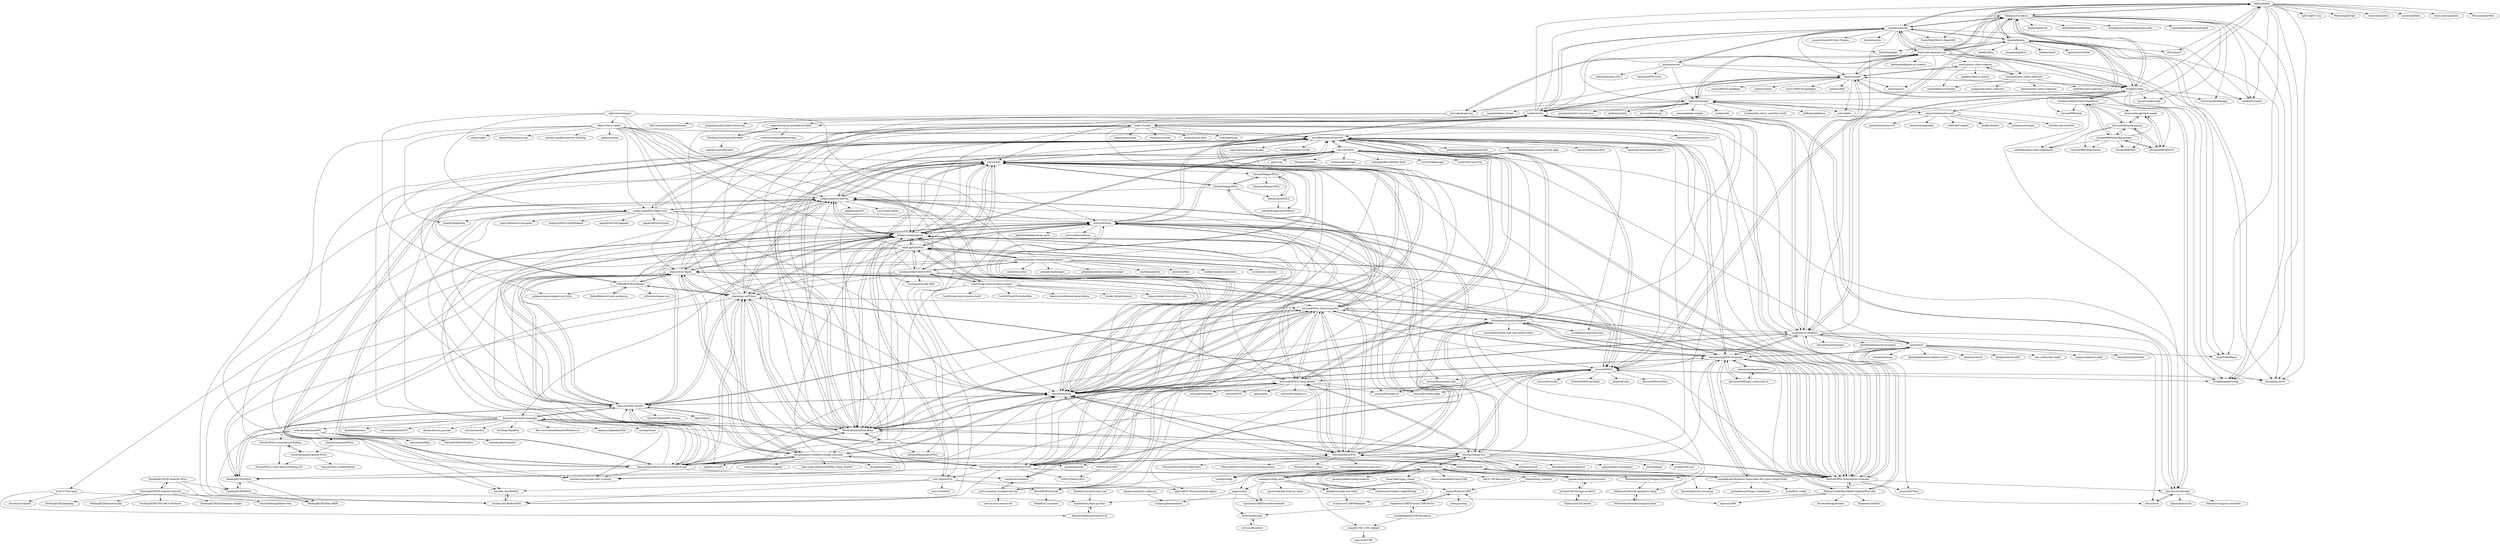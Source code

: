 digraph G {
"babun/babun" -> "cmderdev/cmder" ["e"=1]
"babun/babun" -> "Maximus5/ConEmu"
"babun/babun" -> "bmatzelle/gow"
"babun/babun" -> "spf13/spf13-vim" ["e"=1]
"babun/babun" -> "transcode-open/apt-cyg"
"babun/babun" -> "PeterDing/iScript" ["e"=1]
"babun/babun" -> "dthree/cash" ["e"=1]
"babun/babun" -> "railsware/upterm" ["e"=1]
"babun/babun" -> "powerline/fonts" ["e"=1]
"babun/babun" -> "cbucher/console"
"babun/babun" -> "sorin-ionescu/prezto" ["e"=1]
"babun/babun" -> "wishstudio/flinux" ["e"=1]
"babun/babun" -> "ScoopInstaller/Scoop" ["e"=1]
"babun/babun" -> "chocolatey/choco" ["e"=1]
"babun/babun" -> "Wox-launcher/Wox" ["e"=1]
"transcode-open/apt-cyg" -> "kou1okada/apt-cyg"
"transcode-open/apt-cyg" -> "babun/babun"
"transcode-open/apt-cyg" -> "mintty/mintty"
"transcode-open/apt-cyg" -> "rprichard/winpty"
"transcode-open/apt-cyg" -> "Maximus5/ConEmu"
"transcode-open/apt-cyg" -> "mavnn/mintty-colors-solarized"
"transcode-open/apt-cyg" -> "bmatzelle/gow"
"transcode-open/apt-cyg" -> "mintty/wsltty"
"transcode-open/apt-cyg" -> "haithembelhaj/oh-my-cygwin"
"transcode-open/apt-cyg" -> "cbucher/console"
"transcode-open/apt-cyg" -> "mridgers/clink"
"transcode-open/apt-cyg" -> "wishstudio/flinux" ["e"=1]
"transcode-open/apt-cyg" -> "msys2/msys2" ["e"=1]
"transcode-open/apt-cyg" -> "chocolatey/choco" ["e"=1]
"transcode-open/apt-cyg" -> "oumu/mintty-color-schemes"
"yuk7/ArchWSL" -> "Jguer/yay" ["e"=1]
"yuk7/ArchWSL" -> "yuk7/wsldl"
"yuk7/ArchWSL" -> "Morganamilo/paru" ["e"=1]
"yuk7/ArchWSL" -> "sirredbeard/awesome-wsl"
"yuk7/ArchWSL" -> "microsoft/wslg"
"yuk7/ArchWSL" -> "arkane-systems/genie"
"yuk7/ArchWSL" -> "archlinux/archinstall" ["e"=1]
"yuk7/ArchWSL" -> "nullpo-head/wsl-distrod"
"yuk7/ArchWSL" -> "LeDragoX/Win-Debloat-Tools" ["e"=1]
"yuk7/ArchWSL" -> "LGUG2Z/komorebi" ["e"=1]
"yuk7/ArchWSL" -> "DDoSolitary/LxRunOffline"
"yuk7/ArchWSL" -> "microsoft/WSL"
"yuk7/ArchWSL" -> "microsoft/WSL2-Linux-Kernel"
"yuk7/ArchWSL" -> "ScoopInstaller/Scoop" ["e"=1]
"yuk7/ArchWSL" -> "LunarVim/LunarVim" ["e"=1]
"shayne/wsl2-hacks" -> "shayne/go-wsl2-host"
"shayne/wsl2-hacks" -> "arkane-systems/genie"
"shayne/wsl2-hacks" -> "DamionGans/ubuntu-wsl2-systemd-script"
"shayne/wsl2-hacks" -> "cascadium/wsl-windows-toolbar-launcher"
"shayne/wsl2-hacks" -> "wslutilities/wslu"
"shayne/wsl2-hacks" -> "sirredbeard/awesome-wsl"
"shayne/wsl2-hacks" -> "lucyllewy/one-script-wsl2-systemd"
"shayne/wsl2-hacks" -> "MicrosoftDocs/WSL"
"shayne/wsl2-hacks" -> "Opticos/GWSL-Source"
"shayne/wsl2-hacks" -> "emmatyping/WSL-Programs"
"shayne/wsl2-hacks" -> "nullpo-head/wsl-distrod"
"shayne/wsl2-hacks" -> "yuk7/wsldl"
"shayne/wsl2-hacks" -> "DesktopECHO/xWSL"
"shayne/wsl2-hacks" -> "CzBiX/WSLHostPatcher"
"shayne/wsl2-hacks" -> "microsoft/WSL2-Linux-Kernel"
"microsoft/WSL2-Linux-Kernel" -> "microsoft/WSL"
"microsoft/WSL2-Linux-Kernel" -> "microsoft/wslg"
"microsoft/WSL2-Linux-Kernel" -> "MicrosoftDocs/WSL"
"microsoft/WSL2-Linux-Kernel" -> "dorssel/usbipd-win"
"microsoft/WSL2-Linux-Kernel" -> "microsoft/winget-cli" ["e"=1]
"microsoft/WSL2-Linux-Kernel" -> "wslutilities/wslu"
"microsoft/WSL2-Linux-Kernel" -> "sirredbeard/awesome-wsl"
"microsoft/WSL2-Linux-Kernel" -> "microsoft/STL" ["e"=1]
"microsoft/WSL2-Linux-Kernel" -> "microsoft/winget-pkgs" ["e"=1]
"microsoft/WSL2-Linux-Kernel" -> "yuk7/ArchWSL"
"microsoft/WSL2-Linux-Kernel" -> "qemu/qemu" ["e"=1]
"microsoft/WSL2-Linux-Kernel" -> "microsoft/windows-rs" ["e"=1]
"microsoft/WSL2-Linux-Kernel" -> "microsoft/mimalloc" ["e"=1]
"microsoft/WSL2-Linux-Kernel" -> "arkane-systems/genie"
"microsoft/WSL2-Linux-Kernel" -> "microsoft/WSL-DistroLauncher"
"cezanne/usbip-win" -> "vadimgrn/usbip-win2"
"cezanne/usbip-win" -> "dorssel/usbipd-win"
"cezanne/usbip-win" -> "barbalion/usbip-win-client"
"cezanne/usbip-win" -> "windowsair/wireless-esp8266-dap" ["e"=1]
"cezanne/usbip-win" -> "rpasek/usbip-wsl2-instructions"
"cezanne/usbip-win" -> "Oxalin/usbip_windows"
"cezanne/usbip-win" -> "george-hopkins/usbip-windows"
"cezanne/usbip-win" -> "jiegec/usbip"
"cezanne/usbip-win" -> "lcgamboa/USBIP-Virtual-USB-Device"
"cezanne/usbip-win" -> "m-antonov/USBIPManager"
"cezanne/usbip-win" -> "DualCoder/vgpu_unlock" ["e"=1]
"cezanne/usbip-win" -> "cherry-embedded/CherryUSB" ["e"=1]
"cezanne/usbip-win" -> "winfsp/winfsp" ["e"=1]
"cezanne/usbip-win" -> "frazew/PythonUSBIP"
"cezanne/usbip-win" -> "loki-47-6F-64/sunshine" ["e"=1]
"mridgers/clink" -> "chrisant996/clink" ["e"=1]
"mridgers/clink" -> "Maximus5/ConEmu"
"mridgers/clink" -> "vladimir-kotikov/clink-completions"
"mridgers/clink" -> "cbucher/console"
"mridgers/clink" -> "mintty/mintty"
"mridgers/clink" -> "bmatzelle/gow"
"mridgers/clink" -> "cmderdev/cmder" ["e"=1]
"mridgers/clink" -> "babun/babun"
"mridgers/clink" -> "mintty/wsltty"
"mridgers/clink" -> "chocolatey/choco" ["e"=1]
"mridgers/clink" -> "git-for-windows/git" ["e"=1]
"mridgers/clink" -> "ScoopInstaller/Scoop" ["e"=1]
"mridgers/clink" -> "FarGroup/FarManager" ["e"=1]
"mridgers/clink" -> "rmyorston/busybox-w32"
"mridgers/clink" -> "rprichard/winpty"
"adoxa/ansicon" -> "cbucher/console"
"adoxa/ansicon" -> "mattn/ansicolor-w32.c"
"adoxa/ansicon" -> "rprichard/winpty"
"adoxa/ansicon" -> "mridgers/clink"
"adoxa/ansicon" -> "wmcbrine/PDCurses" ["e"=1]
"adoxa/ansicon" -> "mintty/mintty"
"shayne/go-wsl2-host" -> "shayne/wsl2-hacks"
"shayne/go-wsl2-host" -> "arkane-systems/genie"
"shayne/go-wsl2-host" -> "CzBiX/WSLHostPatcher"
"shayne/go-wsl2-host" -> "DamionGans/ubuntu-wsl2-systemd-script"
"shayne/go-wsl2-host" -> "DDoSolitary/LxRunOffline"
"shayne/go-wsl2-host" -> "cascadium/wsl-windows-toolbar-launcher"
"shayne/go-wsl2-host" -> "nullpo-head/wsl-distrod"
"shayne/go-wsl2-host" -> "wslutilities/wslu"
"shayne/go-wsl2-host" -> "Opticos/GWSL-Source"
"shayne/go-wsl2-host" -> "MicrosoftDocs/WSL"
"shayne/go-wsl2-host" -> "microsoft/WSL-DistroLauncher"
"shayne/go-wsl2-host" -> "DesktopECHO/xWSL"
"shayne/go-wsl2-host" -> "yuk7/wsldl"
"shayne/go-wsl2-host" -> "mintty/wsltty"
"shayne/go-wsl2-host" -> "sirredbeard/awesome-wsl"
"yuk7/wsldl" -> "wsldl-pg/CentWSL"
"yuk7/wsldl" -> "yuk7/ArchWSL"
"yuk7/wsldl" -> "yuk7/AlpineWSL"
"yuk7/wsldl" -> "microsoft/WSL-DistroLauncher"
"yuk7/wsldl" -> "sileshn/ManjaroWSL"
"yuk7/wsldl" -> "DDoSolitary/LxRunOffline"
"yuk7/wsldl" -> "wslutilities/wslu"
"yuk7/wsldl" -> "arkane-systems/genie"
"yuk7/wsldl" -> "nullpo-head/wsl-distrod"
"yuk7/wsldl" -> "RoliSoft/WSL-Distribution-Switcher"
"yuk7/wsldl" -> "mishamosher/CentOS-WSL"
"yuk7/wsldl" -> "sirredbeard/awesome-wsl"
"yuk7/wsldl" -> "Biswa96/WSLInstall"
"yuk7/wsldl" -> "yosukes-dev/FedoraWSL"
"yuk7/wsldl" -> "sileshn/ManjaroWSL2"
"wsldl-pg/CentWSL" -> "mishamosher/CentOS-WSL"
"wsldl-pg/CentWSL" -> "yuk7/wsldl"
"wsldl-pg/CentWSL" -> "CentOS/sig-cloud-instance-images"
"wsldl-pg/CentWSL" -> "arkane-systems/genie"
"wsldl-pg/CentWSL" -> "RoliSoft/WSL-Distribution-Switcher"
"wsldl-pg/CentWSL" -> "WhitewaterFoundry/Fedora-Remix-for-WSL"
"wsldl-pg/CentWSL" -> "DDoSolitary/LxRunOffline"
"wsldl-pg/CentWSL" -> "yosukes-dev/FedoraWSL"
"wsldl-pg/CentWSL" -> "gdraheim/docker-systemctl-replacement"
"wsldl-pg/CentWSL" -> "yuk7/AlpineWSL"
"wsldl-pg/CentWSL" -> "yosukes-dev/RHWSL"
"wsldl-pg/CentWSL" -> "nullpo-head/wsl-distrod"
"wsldl-pg/CentWSL" -> "DamionGans/ubuntu-wsl2-systemd-script"
"wsldl-pg/CentWSL" -> "mishamosher/RL-WSL"
"wsldl-pg/CentWSL" -> "shayne/go-wsl2-host"
"arkane-systems/genie" -> "DamionGans/ubuntu-wsl2-systemd-script"
"arkane-systems/genie" -> "nullpo-head/wsl-distrod"
"arkane-systems/genie" -> "shayne/wsl2-hacks"
"arkane-systems/genie" -> "sorah/subsystemctl"
"arkane-systems/genie" -> "yuk7/wsldl"
"arkane-systems/genie" -> "wslutilities/wslu"
"arkane-systems/genie" -> "yuk7/ArchWSL"
"arkane-systems/genie" -> "shayne/go-wsl2-host"
"arkane-systems/genie" -> "cascadium/wsl-windows-toolbar-launcher"
"arkane-systems/genie" -> "DDoSolitary/LxRunOffline"
"arkane-systems/genie" -> "sirredbeard/awesome-wsl"
"arkane-systems/genie" -> "microsoft/wslg"
"arkane-systems/genie" -> "Opticos/GWSL-Source"
"arkane-systems/genie" -> "wsldl-pg/CentWSL"
"arkane-systems/genie" -> "lucyllewy/one-script-wsl2-systemd"
"yuk7/AlpineWSL" -> "yuk7/wsldl"
"yuk7/AlpineWSL" -> "agowa/WSL-DistroLauncher-Alpine"
"yuk7/AlpineWSL" -> "Biswa96/WSLInstall"
"yuk7/AlpineWSL" -> "am11/VoidWSL"
"yuk7/AlpineWSL" -> "yosukes-dev/FedoraWSL"
"yuk7/AlpineWSL" -> "yosukes-dev/RHWSL"
"kou1okada/apt-cyg" -> "transcode-open/apt-cyg"
"kou1okada/apt-cyg" -> "vegardit/cygwin-portable-installer"
"kou1okada/apt-cyg" -> "devil-tamachan/binaryeditorbz"
"mavnn/mintty-colors-solarized" -> "oumu/mintty-color-schemes"
"mavnn/mintty-colors-solarized" -> "karlin/mintty-colors-solarized"
"mavnn/mintty-colors-solarized" -> "iamthad/base16-mintty"
"mavnn/mintty-colors-solarized" -> "seebi/dircolors-solarized" ["e"=1]
"mavnn/mintty-colors-solarized" -> "neilpa/cmd-colors-solarized" ["e"=1]
"michaeltreat/Windows-Subsystem-For-Linux-Setup-Guide" -> "michaeltreat/Mongo_CheatSheet"
"michaeltreat/Windows-Subsystem-For-Linux-Setup-Guide" -> "emmatyping/WSL-Programs"
"michaeltreat/Windows-Subsystem-For-Linux-Setup-Guide" -> "sirredbeard/awesome-wsl"
"michaeltreat/Windows-Subsystem-For-Linux-Setup-Guide" -> "QMonkey/wsl-tutorial"
"michaeltreat/Windows-Subsystem-For-Linux-Setup-Guide" -> "lloydstubber/my-wsl-setup"
"michaeltreat/Windows-Subsystem-For-Linux-Setup-Guide" -> "wslutilities/wslu"
"michaeltreat/Windows-Subsystem-For-Linux-Setup-Guide" -> "hsab/WSL-config"
"Biswa96/WSLInstall" -> "0xbadfca11/miniwsl"
"sirredbeard/awesome-wsl" -> "wslutilities/wslu"
"sirredbeard/awesome-wsl" -> "janikvonrotz/awesome-powershell" ["e"=1]
"sirredbeard/awesome-wsl" -> "herrbischoff/awesome-command-line-apps" ["e"=1]
"sirredbeard/awesome-wsl" -> "inputsh/awesome-linux" ["e"=1]
"sirredbeard/awesome-wsl" -> "WhitewaterFoundry/Pengwin"
"sirredbeard/awesome-wsl" -> "emmatyping/WSL-Programs"
"sirredbeard/awesome-wsl" -> "microsoft/WSL"
"sirredbeard/awesome-wsl" -> "yuk7/ArchWSL"
"sirredbeard/awesome-wsl" -> "awesome-lists/awesome-bash" ["e"=1]
"sirredbeard/awesome-wsl" -> "microsoft/wslg"
"sirredbeard/awesome-wsl" -> "microsoft/WSL2-Linux-Kernel"
"sirredbeard/awesome-wsl" -> "sirredbeard/awesome-unix" ["e"=1]
"sirredbeard/awesome-wsl" -> "yuk7/wsldl"
"sirredbeard/awesome-wsl" -> "agarrharr/awesome-cli-apps" ["e"=1]
"sirredbeard/awesome-wsl" -> "viatsko/awesome-vscode" ["e"=1]
"WhitewaterFoundry/Pengwin" -> "wslutilities/wslu"
"WhitewaterFoundry/Pengwin" -> "sirredbeard/awesome-wsl"
"WhitewaterFoundry/Pengwin" -> "microsoft/WSL-DistroLauncher"
"WhitewaterFoundry/Pengwin" -> "emmatyping/WSL-Programs"
"WhitewaterFoundry/Pengwin" -> "WhitewaterFoundry/Fedora-Remix-for-WSL"
"WhitewaterFoundry/Pengwin" -> "RoliSoft/WSL-Distribution-Switcher"
"WhitewaterFoundry/Pengwin" -> "WhitewaterFoundry/Pengwin-Enterprise"
"WhitewaterFoundry/Pengwin" -> "arkane-systems/genie"
"WhitewaterFoundry/Pengwin" -> "mintty/wsltty"
"WhitewaterFoundry/Pengwin" -> "WhitewaterFoundry/pengwin-setup"
"WhitewaterFoundry/Pengwin" -> "DDoSolitary/LxRunOffline"
"WhitewaterFoundry/Pengwin" -> "mskyaxl/wsl-terminal"
"WhitewaterFoundry/Pengwin" -> "microsoft/windows-dev-box-setup-scripts" ["e"=1]
"WhitewaterFoundry/Pengwin" -> "yuk7/wsldl"
"WhitewaterFoundry/Pengwin" -> "sirredbeard/awesome-unix" ["e"=1]
"xxandy/USB_UDE_Sample" -> "microsoft/UDE"
"Oxalin/usbip_windows" -> "frazew/PythonUSBIP"
"nullpo-head/WSL-Hello-sudo" -> "nullpo-head/wsl-distrod"
"nullpo-head/WSL-Hello-sudo" -> "rupor-github/wsl-ssh-agent" ["e"=1]
"nullpo-head/WSL-Hello-sudo" -> "arkane-systems/genie"
"nullpo-head/WSL-Hello-sudo" -> "wslutilities/wslu"
"nullpo-head/WSL-Hello-sudo" -> "sirredbeard/awesome-wsl"
"nullpo-head/WSL-Hello-sudo" -> "andy-5/wslgit"
"nullpo-head/WSL-Hello-sudo" -> "buptczq/WinCryptSSHAgent" ["e"=1]
"nullpo-head/WSL-Hello-sudo" -> "benpye/wsl-ssh-pageant" ["e"=1]
"nullpo-head/WSL-Hello-sudo" -> "dorssel/usbipd-win"
"nullpo-head/WSL-Hello-sudo" -> "4U6U57/wsl-open"
"nullpo-head/WSL-Hello-sudo" -> "jstarks/npiperelay" ["e"=1]
"nullpo-head/WSL-Hello-sudo" -> "Opticos/GWSL-Source"
"nullpo-head/WSL-Hello-sudo" -> "gerardog/gsudo" ["e"=1]
"nullpo-head/WSL-Hello-sudo" -> "microsoft/wslg"
"nullpo-head/WSL-Hello-sudo" -> "equalsraf/win32yank"
"oumu/mintty-color-schemes" -> "mavnn/mintty-colors-solarized"
"oumu/mintty-color-schemes" -> "iamthad/base16-mintty"
"oumu/mintty-color-schemes" -> "geekjuice/flat-ui-mintty"
"oumu/mintty-color-schemes" -> "mintty/mintty"
"WhitewaterFoundry/Fedora-Remix-for-WSL" -> "WhitewaterFoundry/Pengwin"
"WhitewaterFoundry/Fedora-Remix-for-WSL" -> "WhitewaterFoundry/Pengwin-Enterprise"
"WhitewaterFoundry/Fedora-Remix-for-WSL" -> "wslutilities/wslu"
"WhitewaterFoundry/Fedora-Remix-for-WSL" -> "microsoft/WSL-DistroLauncher"
"WhitewaterFoundry/Fedora-Remix-for-WSL" -> "sirredbeard/awesome-wsl"
"WhitewaterFoundry/Fedora-Remix-for-WSL" -> "yuk7/wsldl"
"WhitewaterFoundry/Fedora-Remix-for-WSL" -> "wsldl-pg/CentWSL"
"WhitewaterFoundry/Fedora-Remix-for-WSL" -> "yosukes-dev/FedoraWSL"
"WhitewaterFoundry/Fedora-Remix-for-WSL" -> "Opticos/GWSL-Source"
"WhitewaterFoundry/Fedora-Remix-for-WSL" -> "arkane-systems/genie"
"WhitewaterFoundry/Fedora-Remix-for-WSL" -> "lucyllewy/one-script-wsl2-systemd"
"WhitewaterFoundry/Fedora-Remix-for-WSL" -> "yuk7/AlpineWSL"
"WhitewaterFoundry/Fedora-Remix-for-WSL" -> "RoliSoft/WSL-Distribution-Switcher"
"WhitewaterFoundry/Fedora-Remix-for-WSL" -> "VSWSL/Fedora-WSL"
"WhitewaterFoundry/Fedora-Remix-for-WSL" -> "MicrosoftDocs/WSL"
"vladimir-kotikov/clink-completions" -> "chrisant996/clink-gizmos"
"vladimir-kotikov/clink-completions" -> "chrisant996/clink-flex-prompt"
"vladimir-kotikov/clink-completions" -> "chrisant996/clink-fzf"
"vladimir-kotikov/clink-completions" -> "sebthom/more-clink-completions"
"vladimir-kotikov/clink-completions" -> "mridgers/clink"
"vladimir-kotikov/clink-completions" -> "shunsambongi/clink-zoxide"
"vladimir-kotikov/clink-completions" -> "chrisant996/clink" ["e"=1]
"WhitewaterFoundry/Pengwin-Enterprise" -> "WhitewaterFoundry/pengwin-setup"
"4U6U57/wsl-open" -> "Konfekt/win-bash-gui-bins"
"4U6U57/wsl-open" -> "laurent22/wslpath"
"4U6U57/wsl-open" -> "HanabishiRecca/WslShortcut"
"barbalion/usbip-win-client" -> "m-antonov/USBIPManager"
"WhitewaterFoundry/pengwin-setup" -> "WhitewaterFoundry/pengwin-base"
"WhitewaterFoundry/pengwin-base" -> "WhitewaterFoundry/pengwin-setup"
"Maximus5/ConEmu" -> "cmderdev/cmder" ["e"=1]
"Maximus5/ConEmu" -> "mridgers/clink"
"Maximus5/ConEmu" -> "babun/babun"
"Maximus5/ConEmu" -> "chocolatey/choco" ["e"=1]
"Maximus5/ConEmu" -> "cbucher/console"
"Maximus5/ConEmu" -> "git-for-windows/git" ["e"=1]
"Maximus5/ConEmu" -> "FarGroup/FarManager" ["e"=1]
"Maximus5/ConEmu" -> "ScoopInstaller/Scoop" ["e"=1]
"Maximus5/ConEmu" -> "microsoft/WSL"
"Maximus5/ConEmu" -> "dahlbyk/posh-git" ["e"=1]
"Maximus5/ConEmu" -> "PowerShell/Win32-OpenSSH" ["e"=1]
"Maximus5/ConEmu" -> "mskyaxl/wsl-terminal"
"Maximus5/ConEmu" -> "AutoHotkey/AutoHotkey" ["e"=1]
"Maximus5/ConEmu" -> "notepad-plus-plus/notepad-plus-plus" ["e"=1]
"Maximus5/ConEmu" -> "sumatrapdfreader/sumatrapdf" ["e"=1]
"mishamosher/CentOS-WSL" -> "wsldl-pg/CentWSL"
"mishamosher/CentOS-WSL" -> "yuk7/wsldl"
"mishamosher/CentOS-WSL" -> "yosukes-dev/FedoraWSL"
"mishamosher/CentOS-WSL" -> "yosukes-dev/RHWSL"
"mishamosher/CentOS-WSL" -> "mishamosher/RL-WSL"
"mishamosher/CentOS-WSL" -> "gdraheim/docker-systemctl-replacement"
"mishamosher/CentOS-WSL" -> "arkane-systems/genie"
"mishamosher/CentOS-WSL" -> "CentOS/sig-cloud-instance-images"
"mishamosher/CentOS-WSL" -> "nullpo-head/wsl-distrod"
"mishamosher/CentOS-WSL" -> "DDoSolitary/LxRunOffline"
"mishamosher/CentOS-WSL" -> "WhitewaterFoundry/Fedora-Remix-for-WSL"
"mishamosher/CentOS-WSL" -> "bostrot/wsl2-distro-manager"
"mishamosher/CentOS-WSL" -> "RoliSoft/WSL-Distribution-Switcher"
"mishamosher/CentOS-WSL" -> "shayne/go-wsl2-host"
"mishamosher/CentOS-WSL" -> "microsoft/WSL-DistroLauncher"
"sakai135/wsl-vpnkit" -> "wslutilities/wslu"
"sakai135/wsl-vpnkit" -> "moby/vpnkit" ["e"=1]
"sakai135/wsl-vpnkit" -> "nullpo-head/wsl-distrod"
"sakai135/wsl-vpnkit" -> "shayne/wsl2-hacks"
"sakai135/wsl-vpnkit" -> "sirredbeard/awesome-wsl"
"sakai135/wsl-vpnkit" -> "AmmarRahman/wsl-vpn"
"sakai135/wsl-vpnkit" -> "arkane-systems/genie"
"sakai135/wsl-vpnkit" -> "microsoft/WSL"
"sakai135/wsl-vpnkit" -> "rancher-sandbox/rancher-desktop" ["e"=1]
"sakai135/wsl-vpnkit" -> "genotrance/px" ["e"=1]
"sakai135/wsl-vpnkit" -> "jstarks/npiperelay" ["e"=1]
"sakai135/wsl-vpnkit" -> "nullpo-head/WSL-Hello-sudo"
"sakai135/wsl-vpnkit" -> "DamionGans/ubuntu-wsl2-systemd-script"
"sakai135/wsl-vpnkit" -> "yuk7/wsldl"
"sakai135/wsl-vpnkit" -> "microsoft/wslg"
"pxlrbt/move-wsl" -> "DDoSolitary/LxRunOffline"
"pxlrbt/move-wsl" -> "bostrot/wsl2-distro-manager"
"pxlrbt/move-wsl" -> "shayne/wsl2-hacks"
"pxlrbt/move-wsl" -> "shayne/go-wsl2-host"
"pxlrbt/move-wsl" -> "nullpo-head/wsl-distrod"
"pxlrbt/move-wsl" -> "wslutilities/wslu"
"pxlrbt/move-wsl" -> "cascadium/wsl-windows-toolbar-launcher"
"pxlrbt/move-wsl" -> "DamionGans/ubuntu-wsl2-systemd-script"
"pxlrbt/move-wsl" -> "microsoft/wslg"
"pxlrbt/move-wsl" -> "DesktopECHO/xWSL"
"pxlrbt/move-wsl" -> "MicrosoftDocs/WSL"
"pxlrbt/move-wsl" -> "yuk7/wsldl"
"pxlrbt/move-wsl" -> "lucyllewy/one-script-wsl2-systemd"
"pxlrbt/move-wsl" -> "dorssel/usbipd-win"
"pxlrbt/move-wsl" -> "sileshn/ElementaryWSL2"
"DesktopECHO/kWSL" -> "DesktopECHO/xWSL"
"DesktopECHO/kWSL" -> "DesktopECHO/Kali-xRDP"
"cascadium/wsl-windows-toolbar-launcher" -> "Opticos/GWSL-Source"
"cascadium/wsl-windows-toolbar-launcher" -> "arkane-systems/genie"
"cascadium/wsl-windows-toolbar-launcher" -> "wslutilities/wslu"
"cascadium/wsl-windows-toolbar-launcher" -> "shayne/wsl2-hacks"
"cascadium/wsl-windows-toolbar-launcher" -> "rocky-linux/rockylinux.org-hugo" ["e"=1]
"cascadium/wsl-windows-toolbar-launcher" -> "nbdd0121/wsld"
"cascadium/wsl-windows-toolbar-launcher" -> "shayne/go-wsl2-host"
"cascadium/wsl-windows-toolbar-launcher" -> "DesktopECHO/xWSL"
"cascadium/wsl-windows-toolbar-launcher" -> "sirredbeard/awesome-wsl"
"cascadium/wsl-windows-toolbar-launcher" -> "Jays-code-collection/HMMs_Stock_Market" ["e"=1]
"cascadium/wsl-windows-toolbar-launcher" -> "QMonkey/wsl-tutorial"
"cascadium/wsl-windows-toolbar-launcher" -> "DamionGans/ubuntu-wsl2-systemd-script"
"cascadium/wsl-windows-toolbar-launcher" -> "fastogt/fastocloud" ["e"=1]
"cascadium/wsl-windows-toolbar-launcher" -> "WhitewaterFoundry/Fedora-Remix-for-WSL"
"cascadium/wsl-windows-toolbar-launcher" -> "microsoft/wslg"
"DamionGans/ubuntu-wsl2-systemd-script" -> "arkane-systems/genie"
"DamionGans/ubuntu-wsl2-systemd-script" -> "shayne/wsl2-hacks"
"DamionGans/ubuntu-wsl2-systemd-script" -> "nullpo-head/wsl-distrod"
"DamionGans/ubuntu-wsl2-systemd-script" -> "shayne/go-wsl2-host"
"DamionGans/ubuntu-wsl2-systemd-script" -> "wslutilities/wslu"
"DamionGans/ubuntu-wsl2-systemd-script" -> "DDoSolitary/LxRunOffline"
"DamionGans/ubuntu-wsl2-systemd-script" -> "lucyllewy/one-script-wsl2-systemd"
"DamionGans/ubuntu-wsl2-systemd-script" -> "cascadium/wsl-windows-toolbar-launcher"
"DamionGans/ubuntu-wsl2-systemd-script" -> "microsoft/wslg"
"DamionGans/ubuntu-wsl2-systemd-script" -> "sorah/subsystemctl"
"DamionGans/ubuntu-wsl2-systemd-script" -> "Opticos/GWSL-Source"
"DamionGans/ubuntu-wsl2-systemd-script" -> "DesktopECHO/xWSL"
"DamionGans/ubuntu-wsl2-systemd-script" -> "microsoft/WSL-DistroLauncher"
"DamionGans/ubuntu-wsl2-systemd-script" -> "sirredbeard/awesome-wsl"
"DamionGans/ubuntu-wsl2-systemd-script" -> "microsoft/WSL2-Linux-Kernel"
"jovton/USB-Storage-on-WSL2" -> "TalAloni/iSCSIConsole"
"jovton/USB-Storage-on-WSL2" -> "rpasek/usbip-wsl2-instructions"
"DesktopECHO/Pi-Hole-for-WSL1" -> "DesktopECHO/kWSL"
"DesktopECHO/Pi-Hole-for-WSL1" -> "DesktopECHO/Pi-hole-for-Android"
"DesktopECHO/Pi-Hole-for-WSL1" -> "DesktopECHO/Kali-xRDP"
"rpasek/usbip-wsl2-instructions" -> "jovton/USB-Storage-on-WSL2"
"rpasek/usbip-wsl2-instructions" -> "cezanne/usbip-win"
"smulikHakipod/USB-Emulation" -> "lcgamboa/USBIP-Virtual-USB-Device"
"smulikHakipod/USB-Emulation" -> "frazew/PythonUSBIP"
"smulikHakipod/USB-Emulation" -> "xxandy/USB_UDE_Sample"
"sileshn/ManjaroWSL" -> "yuk7/wsldl"
"sileshn/ManjaroWSL" -> "sileshn/ManjaroWSL2"
"sileshn/ManjaroWSL" -> "yuk7/container-systemd-init-tool"
"sileshn/ManjaroWSL" -> "sileshn/ArchWSL2"
"sileshn/ManjaroWSL" -> "nullpo-head/wsl-distrod"
"HobaiRiku/wsl2-auto-portproxy" -> "CzBiX/WSLHostPatcher"
"CentOS/sig-cloud-instance-images" -> "CentOS/sig-cloud-instance-build" ["e"=1]
"CentOS/sig-cloud-instance-images" -> "CentOS/CentOS-Dockerfiles" ["e"=1]
"CentOS/sig-cloud-instance-images" -> "wsldl-pg/CentWSL"
"CentOS/sig-cloud-instance-images" -> "DDoSolitary/LxRunOffline"
"CentOS/sig-cloud-instance-images" -> "fedora-cloud/docker-brew-fedora"
"CentOS/sig-cloud-instance-images" -> "mishamosher/CentOS-WSL"
"CentOS/sig-cloud-instance-images" -> "docker-library/tomcat" ["e"=1]
"CentOS/sig-cloud-instance-images" -> "tianon/docker-brew-ubuntu-core" ["e"=1]
"CentOS/sig-cloud-instance-images" -> "RoliSoft/WSL-Distribution-Switcher"
"yuk7/container-systemd-init-tool" -> "yuk7/arch-systemctl-alt"
"yuk7/container-systemd-init-tool" -> "sorah/subsystemctl"
"yuk7/container-systemd-init-tool" -> "sileshn/ManjaroWSL"
"DesktopECHO/xWSL" -> "DesktopECHO/kWSL"
"DesktopECHO/xWSL" -> "DesktopECHO/Kali-xRDP"
"DesktopECHO/xWSL" -> "Opticos/GWSL-Source"
"Opticos/GWSL-Source" -> "DesktopECHO/xWSL"
"Opticos/GWSL-Source" -> "cascadium/wsl-windows-toolbar-launcher"
"Opticos/GWSL-Source" -> "wslutilities/wslu"
"Opticos/GWSL-Source" -> "Opticos/OpenInWSL-Source"
"Opticos/GWSL-Source" -> "microsoft/wslg"
"Opticos/GWSL-Source" -> "arkane-systems/genie"
"Opticos/GWSL-Source" -> "shayne/wsl2-hacks"
"Opticos/GWSL-Source" -> "microsoft/WSL-DistroLauncher"
"Opticos/GWSL-Source" -> "nullpo-head/wsl-distrod"
"Opticos/GWSL-Source" -> "sirredbeard/awesome-wsl"
"Opticos/GWSL-Source" -> "bostrot/wsl2-distro-manager"
"Opticos/GWSL-Source" -> "WhitewaterFoundry/Fedora-Remix-for-WSL"
"Opticos/GWSL-Source" -> "shayne/go-wsl2-host"
"Opticos/GWSL-Source" -> "nbdd0121/wsld"
"Opticos/GWSL-Source" -> "Opticos/gwsl"
"yosukes-dev/FedoraWSL" -> "yosukes-dev/RHWSL"
"jiegec/usbip" -> "usbip/implementations"
"jiegec/usbip" -> "forensix/libusbip"
"jiegec/usbip" -> "cgutman/USBIPServerForAndroid"
"redcode-labs/easyWSL" -> "FalconNL93/WslToolbox"
"redcode-labs/easyWSL" -> "DesktopECHO/kWSL"
"redcode-labs/easyWSL" -> "sileshn/LinuxmintWSL2"
"redcode-labs/easyWSL" -> "redcode-labs/Sammler" ["e"=1]
"redcode-labs/easyWSL" -> "DesktopECHO/xWSL"
"redcode-labs/easyWSL" -> "unrooted/dotfiles"
"sorah/subsystemctl" -> "arkane-systems/genie"
"sorah/subsystemctl" -> "yuk7/container-systemd-init-tool"
"yosukes-dev/RHWSL" -> "yosukes-dev/FedoraWSL"
"HanabishiRecca/WslShortcut" -> "Konfekt/win-bash-gui-bins"
"forensix/libusbip" -> "vavrusa/libusbnet"
"Konfekt/win-bash-xclip-xsel" -> "Konfekt/win-bash-gui-bins"
"Konfekt/win-bash-gui-bins" -> "HanabishiRecca/WslShortcut"
"rprichard/winpty" -> "mintty/mintty"
"rprichard/winpty" -> "rprichard/wslbridge"
"rprichard/winpty" -> "rprichard/win32-console-docs"
"rprichard/winpty" -> "JetBrains/pty4j" ["e"=1]
"rprichard/winpty" -> "mintty/wsltty"
"rprichard/winpty" -> "microsoft/node-pty" ["e"=1]
"rprichard/winpty" -> "iamacarpet/go-winpty"
"rprichard/winpty" -> "rmyorston/busybox-w32"
"rprichard/winpty" -> "juho-p/fatty"
"rprichard/winpty" -> "tiangolo/babun-docker"
"rprichard/winpty" -> "transcode-open/apt-cyg"
"rprichard/winpty" -> "mattn/sudo" ["e"=1]
"rprichard/winpty" -> "kou1okada/apt-cyg"
"rprichard/winpty" -> "k-takata/the_silver_searcher-win32"
"rprichard/winpty" -> "JetBrains/jediterm" ["e"=1]
"microsoft/wslg" -> "microsoft/WSL"
"microsoft/wslg" -> "microsoft/WSL2-Linux-Kernel"
"microsoft/wslg" -> "microsoft/winget-cli" ["e"=1]
"microsoft/wslg" -> "wslutilities/wslu"
"microsoft/wslg" -> "sirredbeard/awesome-wsl"
"microsoft/wslg" -> "yuk7/ArchWSL"
"microsoft/wslg" -> "microsoft/winget-pkgs" ["e"=1]
"microsoft/wslg" -> "dorssel/usbipd-win"
"microsoft/wslg" -> "DDoSolitary/LxRunOffline"
"microsoft/wslg" -> "JanDeDobbeleer/oh-my-posh" ["e"=1]
"microsoft/wslg" -> "arkane-systems/genie"
"microsoft/wslg" -> "Opticos/GWSL-Source"
"microsoft/wslg" -> "microsoft/azurelinux" ["e"=1]
"microsoft/wslg" -> "MicrosoftDocs/WSL"
"microsoft/wslg" -> "microsoft/cascadia-code" ["e"=1]
"rmyorston/busybox-w32" -> "mbuilov/sed-windows" ["e"=1]
"rmyorston/busybox-w32" -> "pclouds/busybox-w32"
"rmyorston/busybox-w32" -> "rmyorston/pdpmake" ["e"=1]
"rmyorston/busybox-w32" -> "LADSoft/OrangeC" ["e"=1]
"rmyorston/busybox-w32" -> "vegardit/cygwin-portable-installer"
"rmyorston/busybox-w32" -> "landley/toybox" ["e"=1]
"rmyorston/busybox-w32" -> "jrfonseca/drmingw" ["e"=1]
"rmyorston/busybox-w32" -> "rprichard/winpty"
"dorssel/usbipd-win" -> "cezanne/usbip-win"
"dorssel/usbipd-win" -> "vadimgrn/usbip-win2"
"dorssel/usbipd-win" -> "microsoft/WSL2-Linux-Kernel"
"dorssel/usbipd-win" -> "microsoft/wslg"
"dorssel/usbipd-win" -> "wslutilities/wslu"
"dorssel/usbipd-win" -> "hathach/tinyusb" ["e"=1]
"dorssel/usbipd-win" -> "microsoft/WSL"
"dorssel/usbipd-win" -> "kimmknight/remoteapptool" ["e"=1]
"dorssel/usbipd-win" -> "rpasek/usbip-wsl2-instructions"
"dorssel/usbipd-win" -> "gerardog/gsudo" ["e"=1]
"dorssel/usbipd-win" -> "sirredbeard/awesome-wsl"
"dorssel/usbipd-win" -> "winfsp/winfsp" ["e"=1]
"dorssel/usbipd-win" -> "zephyrproject-rtos/zephyr" ["e"=1]
"dorssel/usbipd-win" -> "libusb/libusb" ["e"=1]
"dorssel/usbipd-win" -> "winfsp/sshfs-win" ["e"=1]
"nullpo-head/wsl-distrod" -> "arkane-systems/genie"
"nullpo-head/wsl-distrod" -> "yuk7/wsldl"
"nullpo-head/wsl-distrod" -> "sorah/subsystemctl"
"nullpo-head/wsl-distrod" -> "wslutilities/wslu"
"nullpo-head/wsl-distrod" -> "yuk7/ArchWSL"
"nullpo-head/wsl-distrod" -> "DamionGans/ubuntu-wsl2-systemd-script"
"nullpo-head/wsl-distrod" -> "microsoft/wslg"
"nullpo-head/wsl-distrod" -> "sirredbeard/awesome-wsl"
"nullpo-head/wsl-distrod" -> "nullpo-head/WSL-Hello-sudo"
"nullpo-head/wsl-distrod" -> "gfngfn/SATySFi" ["e"=1]
"nullpo-head/wsl-distrod" -> "lucyllewy/one-script-wsl2-systemd"
"nullpo-head/wsl-distrod" -> "shayne/go-wsl2-host"
"nullpo-head/wsl-distrod" -> "yuru7/udev-gothic" ["e"=1]
"nullpo-head/wsl-distrod" -> "microsoft/WSL-DistroLauncher"
"nullpo-head/wsl-distrod" -> "shayne/wsl2-hacks"
"sileshn/LinuxmintWSL2" -> "Locietta/xanmod-kernel-WSL2"
"mintty/mintty" -> "mintty/wsltty"
"mintty/mintty" -> "rprichard/winpty"
"mintty/mintty" -> "rprichard/wslbridge"
"mintty/mintty" -> "msys2/MSYS2-packages" ["e"=1]
"mintty/mintty" -> "mskyaxl/wsl-terminal"
"mintty/mintty" -> "transcode-open/apt-cyg"
"mintty/mintty" -> "juho-p/fatty"
"mintty/mintty" -> "cygwin/cygwin" ["e"=1]
"mintty/mintty" -> "mridgers/clink"
"mintty/mintty" -> "msys2/msys2" ["e"=1]
"mintty/mintty" -> "msys2/MINGW-packages" ["e"=1]
"mintty/mintty" -> "kou1okada/apt-cyg"
"mintty/mintty" -> "Maximus5/ConEmu"
"mintty/mintty" -> "oumu/mintty-color-schemes"
"mintty/mintty" -> "ciembor/4bit" ["e"=1]
"vadimgrn/usbip-win2" -> "cezanne/usbip-win"
"vadimgrn/usbip-win2" -> "dorssel/usbipd-win"
"vadimgrn/usbip-win2" -> "jiegec/usbip"
"vadimgrn/usbip-win2" -> "cgutman/USBIPServerForAndroid"
"vadimgrn/usbip-win2" -> "xxandy/USB_UDE_Sample"
"vadimgrn/usbip-win2" -> "seastwood/usb-audio-ip-client"
"vadimgrn/usbip-win2" -> "barbalion/usbip-win-client"
"vadimgrn/usbip-win2" -> "windowsair/wireless-esp8266-dap" ["e"=1]
"CzBiX/WSLHostPatcher" -> "HobaiRiku/wsl2-auto-portproxy"
"CzBiX/WSLHostPatcher" -> "icflorescu/expose-wsl"
"CzBiX/WSLHostPatcher" -> "shayne/go-wsl2-host"
"CzBiX/WSLHostPatcher" -> "nullpo-head/wsl-distrod"
"CzBiX/WSLHostPatcher" -> "andy-5/wslgit"
"CzBiX/WSLHostPatcher" -> "mikemaccana/compact-wsl2-disk"
"CzBiX/WSLHostPatcher" -> "shayne/wsl2-hacks"
"mishamosher/RL-WSL" -> "sileshn/ElementaryWSL2"
"TalAloni/iSCSIConsole" -> "jovton/USB-Storage-on-WSL2"
"bostrot/wsl2-distro-manager" -> "moudey/Shell" ["e"=1]
"bostrot/wsl2-distro-manager" -> "sirredbeard/awesome-wsl"
"bostrot/wsl2-distro-manager" -> "RubyMetric/chsrc" ["e"=1]
"bostrot/wsl2-distro-manager" -> "DDoSolitary/LxRunOffline"
"bostrot/wsl2-distro-manager" -> "nullpo-head/wsl-distrod"
"bostrot/wsl2-distro-manager" -> "redcode-labs/easyWSL"
"bostrot/wsl2-distro-manager" -> "Opticos/GWSL-Source"
"bostrot/wsl2-distro-manager" -> "marticliment/UniGetUI" ["e"=1]
"bostrot/wsl2-distro-manager" -> "alesimula/wsa_pacman" ["e"=1]
"bostrot/wsl2-distro-manager" -> "dorssel/usbipd-win"
"bostrot/wsl2-distro-manager" -> "version-fox/vfox" ["e"=1]
"bostrot/wsl2-distro-manager" -> "M2Team/NanaBox" ["e"=1]
"bostrot/wsl2-distro-manager" -> "ikas-mc/ContextMenuForWindows11" ["e"=1]
"bostrot/wsl2-distro-manager" -> "Nevuly/WSL2-Linux-Kernel-Rolling"
"bostrot/wsl2-distro-manager" -> "namazso/OpenHashTab" ["e"=1]
"chrisant996/clink-flex-prompt" -> "chrisant996/clink-gizmos"
"chrisant996/clink-flex-prompt" -> "chrisant996/clink-fzf"
"chrisant996/clink-flex-prompt" -> "vladimir-kotikov/clink-completions"
"chrisant996/clink-flex-prompt" -> "shunsambongi/clink-zoxide"
"chrisant996/clink-flex-prompt" -> "chrisant996/clink-themes"
"chrisant996/clink-flex-prompt" -> "chrisant996/dirx"
"chrisant996/clink-flex-prompt" -> "sebthom/more-clink-completions"
"DesktopECHO/Pi-hole-for-Android" -> "DesktopECHO/pideploy"
"DesktopECHO/Pi-hole-for-Android" -> "DesktopECHO/nextcloudpi"
"DesktopECHO/Pi-hole-for-Android" -> "DesktopECHO/Pi-Hole-for-WSL1"
"DesktopECHO/Pi-hole-for-Android" -> "DesktopECHO/T95-H616-Malware"
"DesktopECHO/Pi-hole-for-Android" -> "DesktopECHO/linuxdeploy-images"
"DesktopECHO/Pi-hole-for-Android" -> "PinchToDebug/Pihole-Tray"
"chrisant996/clink-fzf" -> "shunsambongi/clink-zoxide"
"chrisant996/clink-fzf" -> "chrisant996/clink-gizmos"
"chrisant996/clink-fzf" -> "chrisant996/clink-flex-prompt"
"tiangolo/babun-docker" -> "tiangolo/ansible-babun-bootstrap"
"Locietta/xanmod-kernel-WSL2" -> "Nevuly/WSL2-Linux-Kernel-Rolling-LTS"
"Locietta/xanmod-kernel-WSL2" -> "Sarisan/WSL2-Quark-Kernel"
"Locietta/xanmod-kernel-WSL2" -> "Nevuly/WSL2-Linux-Kernel-Rolling"
"vavrusa/libusbnet" -> "forensix/libusbip"
"shunsambongi/clink-zoxide" -> "chrisant996/clink-fzf"
"shunsambongi/clink-zoxide" -> "chrisant996/clink-gizmos"
"microsoft/WSL" -> "microsoft/WSL2-Linux-Kernel"
"microsoft/WSL" -> "microsoft/wslg"
"microsoft/WSL" -> "microsoft/winget-cli" ["e"=1]
"microsoft/WSL" -> "MicrosoftDocs/WSL"
"microsoft/WSL" -> "sirredbeard/awesome-wsl"
"microsoft/WSL" -> "PowerShell/PowerShell" ["e"=1]
"microsoft/WSL" -> "ScoopInstaller/Scoop" ["e"=1]
"microsoft/WSL" -> "microsoft/cascadia-code" ["e"=1]
"microsoft/WSL" -> "pbatard/rufus" ["e"=1]
"microsoft/WSL" -> "microsoft/winget-pkgs" ["e"=1]
"microsoft/WSL" -> "microsoft/PowerToys" ["e"=1]
"microsoft/WSL" -> "Maximus5/ConEmu"
"microsoft/WSL" -> "chocolatey/choco" ["e"=1]
"microsoft/WSL" -> "wslutilities/wslu"
"microsoft/WSL" -> "microsoft/vscode" ["e"=1]
"MicrosoftDocs/WSL" -> "microsoft/WSL"
"MicrosoftDocs/WSL" -> "microsoft/WSL2-Linux-Kernel"
"MicrosoftDocs/WSL" -> "wslutilities/wslu"
"MicrosoftDocs/WSL" -> "MicrosoftDocs/PowerShell-Docs" ["e"=1]
"MicrosoftDocs/WSL" -> "MicrosoftDocs/Virtualization-Documentation" ["e"=1]
"MicrosoftDocs/WSL" -> "microsoft/WSL-DistroLauncher"
"MicrosoftDocs/WSL" -> "shayne/wsl2-hacks"
"MicrosoftDocs/WSL" -> "MicrosoftDocs/terminal" ["e"=1]
"MicrosoftDocs/WSL" -> "sirredbeard/awesome-wsl"
"MicrosoftDocs/WSL" -> "microsoft/wslg"
"MicrosoftDocs/WSL" -> "RoliSoft/WSL-Distribution-Switcher"
"MicrosoftDocs/WSL" -> "arkane-systems/genie"
"MicrosoftDocs/WSL" -> "MicrosoftDocs/windows-itpro-docs" ["e"=1]
"MicrosoftDocs/WSL" -> "shayne/go-wsl2-host"
"MicrosoftDocs/WSL" -> "WhitewaterFoundry/Fedora-Remix-for-WSL"
"VSWSL/Arch-WSL" -> "VSWSL/Fedora-WSL"
"sileshn/ArchWSL2" -> "sileshn/ManjaroWSL2"
"sileshn/ArchWSL2" -> "sileshn/EndeavourOSWSL2"
"emmatyping/WSL-Programs" -> "davatron5000/can-i-subsystem-it"
"emmatyping/WSL-Programs" -> "abergs/ubuntuonwindows"
"emmatyping/WSL-Programs" -> "sirredbeard/awesome-wsl"
"emmatyping/WSL-Programs" -> "WhitewaterFoundry/Pengwin"
"emmatyping/WSL-Programs" -> "RoliSoft/WSL-Distribution-Switcher"
"emmatyping/WSL-Programs" -> "wslutilities/wslu"
"emmatyping/WSL-Programs" -> "Biswa96/WSLInstall"
"emmatyping/WSL-Programs" -> "microsoft/WSL-DistroLauncher"
"emmatyping/WSL-Programs" -> "mskyaxl/wsl-terminal"
"emmatyping/WSL-Programs" -> "NathanCastle/BootShellCredentialProvider"
"emmatyping/WSL-Programs" -> "shayne/wsl2-hacks"
"emmatyping/WSL-Programs" -> "alwsl/alwsl"
"emmatyping/WSL-Programs" -> "xilun/cbwin"
"emmatyping/WSL-Programs" -> "michaeltreat/Windows-Subsystem-For-Linux-Setup-Guide"
"emmatyping/WSL-Programs" -> "microsoft/WSL"
"lcgamboa/USBIP-Virtual-USB-Device" -> "smulikHakipod/USB-Emulation"
"lcgamboa/USBIP-Virtual-USB-Device" -> "frazew/PythonUSBIP"
"lcgamboa/USBIP-Virtual-USB-Device" -> "forensix/libusbip"
"okibcn/wslcompact" -> "mikemaccana/compact-wsl2-disk"
"okibcn/wslcompact" -> "nullpo-head/wsl-distrod"
"okibcn/wslcompact" -> "nullpo-head/WSL-Hello-sudo"
"okibcn/wslcompact" -> "wslutilities/wslu"
"okibcn/wslcompact" -> "DDoSolitary/LxRunOffline"
"okibcn/wslcompact" -> "sakai135/wsl-vpnkit"
"sileshn/ManjaroWSL2" -> "sileshn/ArchWSL2"
"sileshn/ManjaroWSL2" -> "sileshn/EndeavourOSWSL2"
"sileshn/ManjaroWSL2" -> "sileshn/ManjaroWSL"
"sileshn/ManjaroWSL2" -> "changrui/ManjaroWSL"
"xilun/cbwin" -> "rprichard/wslbridge"
"Nevuly/WSL2-Linux-Kernel-Rolling" -> "Nevuly/WSL2-Linux-Kernel-Rolling-LTS"
"Nevuly/WSL2-Linux-Kernel-Rolling" -> "Locietta/xanmod-kernel-WSL2"
"chegewara/esp32-usbip-poc" -> "usbip/implementations"
"chrisant996/clink-gizmos" -> "chrisant996/clink-flex-prompt"
"chrisant996/clink-gizmos" -> "chrisant996/clink-fzf"
"chrisant996/clink-gizmos" -> "chrisant996/clink-themes"
"chrisant996/clink-gizmos" -> "shunsambongi/clink-zoxide"
"chrisant996/clink-gizmos" -> "vladimir-kotikov/clink-completions"
"chrisant996/clink-gizmos" -> "chrisant996/dirx"
"chrisant996/clink-gizmos" -> "sebthom/more-clink-completions"
"mskyaxl/wsl-terminal" -> "mintty/wsltty"
"mskyaxl/wsl-terminal" -> "mintty/mintty"
"mskyaxl/wsl-terminal" -> "RoliSoft/WSL-Distribution-Switcher"
"mskyaxl/wsl-terminal" -> "alwsl/alwsl"
"mskyaxl/wsl-terminal" -> "rprichard/wslbridge"
"mskyaxl/wsl-terminal" -> "Maximus5/ConEmu"
"mskyaxl/wsl-terminal" -> "sirredbeard/awesome-wsl"
"mskyaxl/wsl-terminal" -> "DDoSolitary/LxRunOffline"
"mskyaxl/wsl-terminal" -> "wslutilities/wslu"
"mskyaxl/wsl-terminal" -> "emmatyping/WSL-Programs"
"mskyaxl/wsl-terminal" -> "microsoft/WSL"
"mskyaxl/wsl-terminal" -> "xilun/cbwin"
"mskyaxl/wsl-terminal" -> "felixse/FluentTerminal" ["e"=1]
"mskyaxl/wsl-terminal" -> "babun/babun"
"mskyaxl/wsl-terminal" -> "JanDeDobbeleer/oh-my-posh2" ["e"=1]
"alwsl/alwsl" -> "RoliSoft/WSL-Distribution-Switcher"
"alwsl/alwsl" -> "rmarquis/pacaur" ["e"=1]
"alwsl/alwsl" -> "NathanCastle/BootShellCredentialProvider"
"alwsl/alwsl" -> "mskyaxl/wsl-terminal"
"alwsl/alwsl" -> "wishstudio/flinux" ["e"=1]
"alwsl/alwsl" -> "gh2o/digitalocean-debian-to-arch" ["e"=1]
"alwsl/alwsl" -> "emmatyping/WSL-Programs"
"alwsl/alwsl" -> "drizzt/vps2arch" ["e"=1]
"alwsl/alwsl" -> "ionescu007/lxss" ["e"=1]
"alwsl/alwsl" -> "mintty/wsltty"
"alwsl/alwsl" -> "ilpianista/arch-audit" ["e"=1]
"alwsl/alwsl" -> "way-cooler/way-cooler" ["e"=1]
"alwsl/alwsl" -> "papyros/papyros-shell" ["e"=1]
"alwsl/alwsl" -> "yuk7/ArchWSL"
"alwsl/alwsl" -> "AnarchyLinux/installer" ["e"=1]
"mintty/wsltty" -> "mskyaxl/wsl-terminal"
"mintty/wsltty" -> "mintty/mintty"
"mintty/wsltty" -> "rprichard/wslbridge"
"mintty/wsltty" -> "RoliSoft/WSL-Distribution-Switcher"
"mintty/wsltty" -> "sirredbeard/awesome-wsl"
"mintty/wsltty" -> "wslutilities/wslu"
"mintty/wsltty" -> "rprichard/winpty"
"mintty/wsltty" -> "Maximus5/ConEmu"
"mintty/wsltty" -> "microsoft/WSL"
"mintty/wsltty" -> "arkane-systems/genie"
"mintty/wsltty" -> "andy-5/wslgit"
"mintty/wsltty" -> "DDoSolitary/LxRunOffline"
"mintty/wsltty" -> "cbucher/console"
"mintty/wsltty" -> "yuk7/wsldl"
"mintty/wsltty" -> "babun/babun"
"rprichard/wslbridge" -> "Maximus5/cygwin-connector"
"rprichard/wslbridge" -> "mintty/wsltty"
"rprichard/wslbridge" -> "mintty/mintty"
"rprichard/wslbridge" -> "xilun/cbwin"
"rprichard/wslbridge" -> "kghost/qterminal"
"RoliSoft/WSL-Distribution-Switcher" -> "alwsl/alwsl"
"RoliSoft/WSL-Distribution-Switcher" -> "microsoft/WSL-DistroLauncher"
"RoliSoft/WSL-Distribution-Switcher" -> "yuk7/wsldl"
"RoliSoft/WSL-Distribution-Switcher" -> "emmatyping/WSL-Programs"
"RoliSoft/WSL-Distribution-Switcher" -> "DDoSolitary/LxRunOffline"
"RoliSoft/WSL-Distribution-Switcher" -> "mskyaxl/wsl-terminal"
"RoliSoft/WSL-Distribution-Switcher" -> "mintty/wsltty"
"RoliSoft/WSL-Distribution-Switcher" -> "ionescu007/lxss" ["e"=1]
"RoliSoft/WSL-Distribution-Switcher" -> "WhitewaterFoundry/Pengwin"
"RoliSoft/WSL-Distribution-Switcher" -> "wsldl-pg/CentWSL"
"RoliSoft/WSL-Distribution-Switcher" -> "MicrosoftDocs/WSL"
"RoliSoft/WSL-Distribution-Switcher" -> "sirredbeard/awesome-wsl"
"RoliSoft/WSL-Distribution-Switcher" -> "NathanCastle/BootShellCredentialProvider"
"RoliSoft/WSL-Distribution-Switcher" -> "rprichard/wslbridge"
"RoliSoft/WSL-Distribution-Switcher" -> "microsoft/WSL"
"abergs/ubuntuonwindows" -> "emmatyping/WSL-Programs"
"abergs/ubuntuonwindows" -> "davatron5000/can-i-subsystem-it"
"frazew/PythonUSBIP" -> "jwise/pyusbip"
"frazew/PythonUSBIP" -> "lcgamboa/USBIP-Virtual-USB-Device"
"bmatzelle/gow" -> "babun/babun"
"bmatzelle/gow" -> "Maximus5/ConEmu"
"bmatzelle/gow" -> "mridgers/clink"
"bmatzelle/gow" -> "cbucher/console"
"bmatzelle/gow" -> "transcode-open/apt-cyg"
"bmatzelle/gow" -> "ScoopInstaller/Scoop" ["e"=1]
"bmatzelle/gow" -> "chocolatey/choco" ["e"=1]
"bmatzelle/gow" -> "dthree/cash" ["e"=1]
"bmatzelle/gow" -> "cmderdev/cmder" ["e"=1]
"bmatzelle/gow" -> "wishstudio/flinux" ["e"=1]
"bmatzelle/gow" -> "andlabs/libui" ["e"=1]
"bmatzelle/gow" -> "nesquena/gitdocs" ["e"=1]
"bmatzelle/gow" -> "holman/spark" ["e"=1]
"bmatzelle/gow" -> "apenwarr/sshuttle" ["e"=1]
"bmatzelle/gow" -> "OneGet/oneget" ["e"=1]
"DDoSolitary/LxRunOffline" -> "yuk7/wsldl"
"DDoSolitary/LxRunOffline" -> "RoliSoft/WSL-Distribution-Switcher"
"DDoSolitary/LxRunOffline" -> "wslutilities/wslu"
"DDoSolitary/LxRunOffline" -> "yuk7/ArchWSL"
"DDoSolitary/LxRunOffline" -> "sirredbeard/awesome-wsl"
"DDoSolitary/LxRunOffline" -> "microsoft/wslg"
"DDoSolitary/LxRunOffline" -> "arkane-systems/genie"
"DDoSolitary/LxRunOffline" -> "pxlrbt/move-wsl"
"DDoSolitary/LxRunOffline" -> "mskyaxl/wsl-terminal"
"DDoSolitary/LxRunOffline" -> "shayne/go-wsl2-host"
"DDoSolitary/LxRunOffline" -> "microsoft/WSL"
"DDoSolitary/LxRunOffline" -> "DamionGans/ubuntu-wsl2-systemd-script"
"DDoSolitary/LxRunOffline" -> "microsoft/WSL2-Linux-Kernel"
"DDoSolitary/LxRunOffline" -> "microsoft/WSL-DistroLauncher"
"DDoSolitary/LxRunOffline" -> "bostrot/wsl2-distro-manager"
"cbucher/console" -> "Maximus5/ConEmu"
"cbucher/console" -> "mridgers/clink"
"cbucher/console" -> "babun/babun"
"cbucher/console" -> "bmatzelle/gow"
"cbucher/console" -> "mintty/wsltty"
"cbucher/console" -> "mintty/mintty"
"cbucher/console" -> "adoxa/ansicon"
"cbucher/console" -> "cmderdev/cmder" ["e"=1]
"cbucher/console" -> "joonro/ConsoleZ-Color-Themes" ["e"=1]
"cbucher/console" -> "rprichard/winpty"
"cbucher/console" -> "PowerShell/Win32-OpenSSH" ["e"=1]
"cbucher/console" -> "bozho/console"
"cbucher/console" -> "transcode-open/apt-cyg"
"cbucher/console" -> "mskyaxl/wsl-terminal"
"cbucher/console" -> "OneGet/oneget" ["e"=1]
"gdraheim/docker-systemctl-replacement" -> "gdraheim/docker-systemctl-images"
"gdraheim/docker-systemctl-replacement" -> "arkane-systems/genie"
"gdraheim/docker-systemctl-replacement" -> "mishamosher/CentOS-WSL"
"gdraheim/docker-systemctl-replacement" -> "wsldl-pg/CentWSL"
"gdraheim/docker-systemctl-replacement" -> "yuk7/wsldl"
"gdraheim/docker-systemctl-replacement" -> "ansible/molecule" ["e"=1]
"gdraheim/docker-systemctl-replacement" -> "j8r/dockerfiles"
"gdraheim/docker-systemctl-replacement" -> "DamionGans/ubuntu-wsl2-systemd-script"
"gdraheim/docker-systemctl-replacement" -> "RoliSoft/WSL-Distribution-Switcher"
"gdraheim/docker-systemctl-replacement" -> "multiarch/qemu-user-static" ["e"=1]
"gdraheim/docker-systemctl-replacement" -> "mviereck/x11docker" ["e"=1]
"gdraheim/docker-systemctl-replacement" -> "shayne/wsl2-hacks"
"gdraheim/docker-systemctl-replacement" -> "nullpo-head/wsl-distrod"
"gdraheim/docker-systemctl-replacement" -> "nestybox/sysbox" ["e"=1]
"gdraheim/docker-systemctl-replacement" -> "mitogen-hq/mitogen" ["e"=1]
"davatron5000/can-i-subsystem-it" -> "emmatyping/WSL-Programs"
"davatron5000/can-i-subsystem-it" -> "abergs/ubuntuonwindows"
"NathanCastle/BootShellCredentialProvider" -> "alwsl/alwsl"
"NathanCastle/BootShellCredentialProvider" -> "emmatyping/WSL-Programs"
"NathanCastle/BootShellCredentialProvider" -> "kpocza/LoWe"
"NathanCastle/BootShellCredentialProvider" -> "RoliSoft/WSL-Distribution-Switcher"
"NathanCastle/BootShellCredentialProvider" -> "Konfekt/win-bash-gui-bins"
"NathanCastle/BootShellCredentialProvider" -> "lowleveldesign/wtrace" ["e"=1]
"NathanCastle/BootShellCredentialProvider" -> "Xyene/wsl-dotfiles"
"QMonkey/wsl-tutorial" -> "kpocza/LoWe"
"QMonkey/wsl-tutorial" -> "lloydstubber/my-wsl-setup"
"QMonkey/wsl-tutorial" -> "Biswa96/WSLInstall"
"QMonkey/wsl-tutorial" -> "cascadium/wsl-windows-toolbar-launcher"
"QMonkey/wsl-tutorial" -> "wslutilities/wslu"
"QMonkey/wsl-tutorial" -> "michaeltreat/Windows-Subsystem-For-Linux-Setup-Guide"
"microsoft/WSL-DistroLauncher" -> "yuk7/wsldl"
"microsoft/WSL-DistroLauncher" -> "Biswa96/WSLInstall"
"microsoft/WSL-DistroLauncher" -> "RoliSoft/WSL-Distribution-Switcher"
"microsoft/WSL-DistroLauncher" -> "WhitewaterFoundry/Pengwin"
"microsoft/WSL-DistroLauncher" -> "MicrosoftDocs/WSL"
"microsoft/WSL-DistroLauncher" -> "wslutilities/wslu"
"microsoft/WSL-DistroLauncher" -> "sirredbeard/awesome-wsl"
"microsoft/WSL-DistroLauncher" -> "WhitewaterFoundry/Fedora-Remix-for-WSL"
"microsoft/WSL-DistroLauncher" -> "agowa/WSL-DistroLauncher-Alpine"
"microsoft/WSL-DistroLauncher" -> "emmatyping/WSL-Programs"
"microsoft/WSL-DistroLauncher" -> "microsoft/WSL2-Linux-Kernel"
"microsoft/WSL-DistroLauncher" -> "nullpo-head/wsl-distrod"
"microsoft/WSL-DistroLauncher" -> "DDoSolitary/LxRunOffline"
"microsoft/WSL-DistroLauncher" -> "Opticos/GWSL-Source"
"microsoft/WSL-DistroLauncher" -> "microsoft/WSL"
"wslutilities/wslu" -> "sirredbeard/awesome-wsl"
"wslutilities/wslu" -> "WhitewaterFoundry/Pengwin"
"wslutilities/wslu" -> "MicrosoftDocs/WSL"
"wslutilities/wslu" -> "yuk7/wsldl"
"wslutilities/wslu" -> "microsoft/wslg"
"wslutilities/wslu" -> "arkane-systems/genie"
"wslutilities/wslu" -> "emmatyping/WSL-Programs"
"wslutilities/wslu" -> "nullpo-head/wsl-distrod"
"wslutilities/wslu" -> "microsoft/WSL2-Linux-Kernel"
"wslutilities/wslu" -> "microsoft/WSL"
"wslutilities/wslu" -> "DDoSolitary/LxRunOffline"
"wslutilities/wslu" -> "Opticos/GWSL-Source"
"wslutilities/wslu" -> "microsoft/WSL-DistroLauncher"
"wslutilities/wslu" -> "cascadium/wsl-windows-toolbar-launcher"
"wslutilities/wslu" -> "mintty/wsltty"
"andy-5/wslgit" -> "hangxingliu/wslgit"
"andy-5/wslgit" -> "watzon/wsl-proxy"
"andy-5/wslgit" -> "mintty/wsltty"
"andy-5/wslgit" -> "wslutilities/wslu"
"andy-5/wslgit" -> "sirredbeard/awesome-wsl"
"andy-5/wslgit" -> "mskyaxl/wsl-terminal"
"andy-5/wslgit" -> "CzBiX/WSLHostPatcher"
"andy-5/wslgit" -> "nullpo-head/WSL-Hello-sudo"
"andy-5/wslgit" -> "DDoSolitary/LxRunOffline"
"andy-5/wslgit" -> "arkane-systems/genie"
"andy-5/wslgit" -> "RoliSoft/WSL-Distribution-Switcher"
"andy-5/wslgit" -> "leongrdic/wsl-alias"
"andy-5/wslgit" -> "Opticos/GWSL-Source"
"andy-5/wslgit" -> "ardevd/gitwrap"
"andy-5/wslgit" -> "diablodale/pinentry-wsl-ps1" ["e"=1]
"vegardit/cygwin-portable-installer" -> "MachinaCore/CygwinPortable"
"vegardit/cygwin-portable-installer" -> "robertluwang/portabledevops"
"MachinaCore/CygwinPortable" -> "vegardit/cygwin-portable-installer"
"MachinaCore/CygwinPortable" -> "ntmoe/CygwinPortable"
"babun/babun" ["l"="-49.373,7.389"]
"cmderdev/cmder" ["l"="-48.995,9.523"]
"Maximus5/ConEmu" ["l"="-49.376,7.448"]
"bmatzelle/gow" ["l"="-49.41,7.344"]
"spf13/spf13-vim" ["l"="-14.34,-9.469"]
"transcode-open/apt-cyg" ["l"="-49.469,7.411"]
"PeterDing/iScript" ["l"="-45.837,12.868"]
"dthree/cash" ["l"="23.024,-26.661"]
"railsware/upterm" ["l"="23.048,-26.77"]
"powerline/fonts" ["l"="-14.322,-7.145"]
"cbucher/console" ["l"="-49.424,7.421"]
"sorin-ionescu/prezto" ["l"="-14.237,-6.968"]
"wishstudio/flinux" ["l"="22.685,-26.551"]
"ScoopInstaller/Scoop" ["l"="-49.083,9.546"]
"chocolatey/choco" ["l"="-49.175,9.612"]
"Wox-launcher/Wox" ["l"="-49.166,9.531"]
"kou1okada/apt-cyg" ["l"="-49.542,7.442"]
"mintty/mintty" ["l"="-49.455,7.458"]
"rprichard/winpty" ["l"="-49.499,7.446"]
"mavnn/mintty-colors-solarized" ["l"="-49.529,7.334"]
"mintty/wsltty" ["l"="-49.393,7.536"]
"haithembelhaj/oh-my-cygwin" ["l"="-49.549,7.37"]
"mridgers/clink" ["l"="-49.441,7.383"]
"msys2/msys2" ["l"="-20.557,-25.547"]
"oumu/mintty-color-schemes" ["l"="-49.516,7.376"]
"yuk7/ArchWSL" ["l"="-49.268,7.601"]
"Jguer/yay" ["l"="-14.46,-3.388"]
"yuk7/wsldl" ["l"="-49.342,7.694"]
"Morganamilo/paru" ["l"="-14.502,-3.386"]
"sirredbeard/awesome-wsl" ["l"="-49.296,7.626"]
"microsoft/wslg" ["l"="-49.213,7.649"]
"arkane-systems/genie" ["l"="-49.302,7.681"]
"archlinux/archinstall" ["l"="-14.551,-3.361"]
"nullpo-head/wsl-distrod" ["l"="-49.302,7.719"]
"LeDragoX/Win-Debloat-Tools" ["l"="-49.613,9.739"]
"LGUG2Z/komorebi" ["l"="-50.134,7.863"]
"DDoSolitary/LxRunOffline" ["l"="-49.312,7.656"]
"microsoft/WSL" ["l"="-49.259,7.55"]
"microsoft/WSL2-Linux-Kernel" ["l"="-49.217,7.604"]
"LunarVim/LunarVim" ["l"="-12.885,-9.3"]
"shayne/wsl2-hacks" ["l"="-49.269,7.687"]
"shayne/go-wsl2-host" ["l"="-49.315,7.701"]
"DamionGans/ubuntu-wsl2-systemd-script" ["l"="-49.279,7.719"]
"cascadium/wsl-windows-toolbar-launcher" ["l"="-49.251,7.706"]
"wslutilities/wslu" ["l"="-49.279,7.656"]
"lucyllewy/one-script-wsl2-systemd" ["l"="-49.316,7.741"]
"MicrosoftDocs/WSL" ["l"="-49.266,7.635"]
"Opticos/GWSL-Source" ["l"="-49.284,7.697"]
"emmatyping/WSL-Programs" ["l"="-49.323,7.595"]
"DesktopECHO/xWSL" ["l"="-49.234,7.777"]
"CzBiX/WSLHostPatcher" ["l"="-49.301,7.761"]
"dorssel/usbipd-win" ["l"="-49.136,7.635"]
"microsoft/winget-cli" ["l"="-49.125,9.573"]
"microsoft/STL" ["l"="-19.986,-25.7"]
"microsoft/winget-pkgs" ["l"="-49.138,9.479"]
"qemu/qemu" ["l"="-6.733,19.713"]
"microsoft/windows-rs" ["l"="-9.645,-5.862"]
"microsoft/mimalloc" ["l"="-19.787,-25.723"]
"microsoft/WSL-DistroLauncher" ["l"="-49.336,7.654"]
"cezanne/usbip-win" ["l"="-48.994,7.615"]
"vadimgrn/usbip-win2" ["l"="-49.013,7.65"]
"barbalion/usbip-win-client" ["l"="-48.977,7.643"]
"windowsair/wireless-esp8266-dap" ["l"="-17.505,-43.037"]
"rpasek/usbip-wsl2-instructions" ["l"="-49.021,7.576"]
"Oxalin/usbip_windows" ["l"="-48.948,7.636"]
"george-hopkins/usbip-windows" ["l"="-48.956,7.578"]
"jiegec/usbip" ["l"="-48.929,7.618"]
"lcgamboa/USBIP-Virtual-USB-Device" ["l"="-48.906,7.638"]
"m-antonov/USBIPManager" ["l"="-48.962,7.612"]
"DualCoder/vgpu_unlock" ["l"="-14.293,-1.372"]
"cherry-embedded/CherryUSB" ["l"="-17.684,-43.095"]
"winfsp/winfsp" ["l"="-53.409,9.663"]
"frazew/PythonUSBIP" ["l"="-48.923,7.649"]
"loki-47-6F-64/sunshine" ["l"="7.931,-3.565"]
"chrisant996/clink" ["l"="-49.373,9.528"]
"vladimir-kotikov/clink-completions" ["l"="-49.455,7.266"]
"git-for-windows/git" ["l"="-49.02,9.65"]
"FarGroup/FarManager" ["l"="-49.563,10.086"]
"rmyorston/busybox-w32" ["l"="-49.564,7.415"]
"adoxa/ansicon" ["l"="-49.481,7.375"]
"mattn/ansicolor-w32.c" ["l"="-49.493,7.324"]
"wmcbrine/PDCurses" ["l"="-19.78,-46.975"]
"wsldl-pg/CentWSL" ["l"="-49.38,7.697"]
"yuk7/AlpineWSL" ["l"="-49.411,7.733"]
"sileshn/ManjaroWSL" ["l"="-49.364,7.8"]
"RoliSoft/WSL-Distribution-Switcher" ["l"="-49.367,7.614"]
"mishamosher/CentOS-WSL" ["l"="-49.371,7.719"]
"Biswa96/WSLInstall" ["l"="-49.342,7.726"]
"yosukes-dev/FedoraWSL" ["l"="-49.405,7.711"]
"sileshn/ManjaroWSL2" ["l"="-49.395,7.827"]
"CentOS/sig-cloud-instance-images" ["l"="-49.425,7.685"]
"WhitewaterFoundry/Fedora-Remix-for-WSL" ["l"="-49.357,7.677"]
"gdraheim/docker-systemctl-replacement" ["l"="-49.364,7.75"]
"yosukes-dev/RHWSL" ["l"="-49.432,7.729"]
"mishamosher/RL-WSL" ["l"="-49.391,7.756"]
"sorah/subsystemctl" ["l"="-49.32,7.782"]
"agowa/WSL-DistroLauncher-Alpine" ["l"="-49.448,7.706"]
"am11/VoidWSL" ["l"="-49.468,7.777"]
"vegardit/cygwin-portable-installer" ["l"="-49.634,7.425"]
"devil-tamachan/binaryeditorbz" ["l"="-49.601,7.46"]
"karlin/mintty-colors-solarized" ["l"="-49.56,7.289"]
"iamthad/base16-mintty" ["l"="-49.557,7.327"]
"seebi/dircolors-solarized" ["l"="-14.275,-9.729"]
"neilpa/cmd-colors-solarized" ["l"="-50.645,13.093"]
"michaeltreat/Windows-Subsystem-For-Linux-Setup-Guide" ["l"="-49.189,7.681"]
"michaeltreat/Mongo_CheatSheet" ["l"="-49.13,7.691"]
"QMonkey/wsl-tutorial" ["l"="-49.215,7.719"]
"lloydstubber/my-wsl-setup" ["l"="-49.142,7.737"]
"hsab/WSL-config" ["l"="-49.103,7.709"]
"0xbadfca11/miniwsl" ["l"="-49.39,7.781"]
"janikvonrotz/awesome-powershell" ["l"="-48.02,7.699"]
"herrbischoff/awesome-command-line-apps" ["l"="26.158,-26.163"]
"inputsh/awesome-linux" ["l"="26.216,-26.152"]
"WhitewaterFoundry/Pengwin" ["l"="-49.366,7.639"]
"awesome-lists/awesome-bash" ["l"="-14.21,-6.636"]
"sirredbeard/awesome-unix" ["l"="26.022,-26.106"]
"agarrharr/awesome-cli-apps" ["l"="-14.059,-6.716"]
"viatsko/awesome-vscode" ["l"="26.722,-26.313"]
"WhitewaterFoundry/Pengwin-Enterprise" ["l"="-49.418,7.649"]
"WhitewaterFoundry/pengwin-setup" ["l"="-49.444,7.643"]
"mskyaxl/wsl-terminal" ["l"="-49.36,7.535"]
"microsoft/windows-dev-box-setup-scripts" ["l"="-48.25,7.66"]
"xxandy/USB_UDE_Sample" ["l"="-48.945,7.687"]
"microsoft/UDE" ["l"="-48.921,7.715"]
"nullpo-head/WSL-Hello-sudo" ["l"="-49.241,7.656"]
"rupor-github/wsl-ssh-agent" ["l"="-53.874,9.218"]
"andy-5/wslgit" ["l"="-49.34,7.618"]
"buptczq/WinCryptSSHAgent" ["l"="-53.907,9.201"]
"benpye/wsl-ssh-pageant" ["l"="-53.836,9.225"]
"4U6U57/wsl-open" ["l"="-49.196,7.497"]
"jstarks/npiperelay" ["l"="-52.939,-11.871"]
"gerardog/gsudo" ["l"="-49.256,9.449"]
"equalsraf/win32yank" ["l"="-49.132,7.574"]
"geekjuice/flat-ui-mintty" ["l"="-49.55,7.349"]
"VSWSL/Fedora-WSL" ["l"="-49.478,7.736"]
"chrisant996/clink-gizmos" ["l"="-49.448,7.227"]
"chrisant996/clink-flex-prompt" ["l"="-49.461,7.231"]
"chrisant996/clink-fzf" ["l"="-49.476,7.223"]
"sebthom/more-clink-completions" ["l"="-49.471,7.245"]
"shunsambongi/clink-zoxide" ["l"="-49.462,7.213"]
"Konfekt/win-bash-gui-bins" ["l"="-49.262,7.489"]
"laurent22/wslpath" ["l"="-49.16,7.453"]
"HanabishiRecca/WslShortcut" ["l"="-49.23,7.473"]
"WhitewaterFoundry/pengwin-base" ["l"="-49.471,7.647"]
"dahlbyk/posh-git" ["l"="-49.039,9.447"]
"PowerShell/Win32-OpenSSH" ["l"="-48.057,7.799"]
"AutoHotkey/AutoHotkey" ["l"="-49.269,9.804"]
"notepad-plus-plus/notepad-plus-plus" ["l"="-49.094,9.878"]
"sumatrapdfreader/sumatrapdf" ["l"="-49.233,9.859"]
"bostrot/wsl2-distro-manager" ["l"="-49.266,7.767"]
"sakai135/wsl-vpnkit" ["l"="-49.224,7.691"]
"moby/vpnkit" ["l"="6.128,-12.499"]
"AmmarRahman/wsl-vpn" ["l"="-49.153,7.712"]
"rancher-sandbox/rancher-desktop" ["l"="8.098,-8.716"]
"genotrance/px" ["l"="-47.255,-33.199"]
"pxlrbt/move-wsl" ["l"="-49.255,7.732"]
"sileshn/ElementaryWSL2" ["l"="-49.336,7.771"]
"DesktopECHO/kWSL" ["l"="-49.184,7.841"]
"DesktopECHO/Kali-xRDP" ["l"="-49.166,7.857"]
"rocky-linux/rockylinux.org-hugo" ["l"="-52.311,14.303"]
"nbdd0121/wsld" ["l"="-49.194,7.76"]
"Jays-code-collection/HMMs_Stock_Market" ["l"="-52.356,14.321"]
"fastogt/fastocloud" ["l"="-52.308,14.337"]
"jovton/USB-Storage-on-WSL2" ["l"="-48.986,7.535"]
"TalAloni/iSCSIConsole" ["l"="-48.96,7.508"]
"DesktopECHO/Pi-Hole-for-WSL1" ["l"="-49.123,7.921"]
"DesktopECHO/Pi-hole-for-Android" ["l"="-49.088,7.977"]
"smulikHakipod/USB-Emulation" ["l"="-48.904,7.671"]
"yuk7/container-systemd-init-tool" ["l"="-49.347,7.837"]
"sileshn/ArchWSL2" ["l"="-49.398,7.858"]
"HobaiRiku/wsl2-auto-portproxy" ["l"="-49.296,7.822"]
"CentOS/sig-cloud-instance-build" ["l"="5.524,-12.173"]
"CentOS/CentOS-Dockerfiles" ["l"="5.622,-12.124"]
"fedora-cloud/docker-brew-fedora" ["l"="-49.506,7.702"]
"docker-library/tomcat" ["l"="5.614,-11.996"]
"tianon/docker-brew-ubuntu-core" ["l"="-16.672,-2.578"]
"yuk7/arch-systemctl-alt" ["l"="-49.353,7.882"]
"Opticos/OpenInWSL-Source" ["l"="-49.299,7.587"]
"Opticos/gwsl" ["l"="-49.378,7.677"]
"usbip/implementations" ["l"="-48.864,7.621"]
"forensix/libusbip" ["l"="-48.882,7.602"]
"cgutman/USBIPServerForAndroid" ["l"="-48.957,7.657"]
"redcode-labs/easyWSL" ["l"="-49.214,7.862"]
"FalconNL93/WslToolbox" ["l"="-49.183,7.903"]
"sileshn/LinuxmintWSL2" ["l"="-49.217,7.924"]
"redcode-labs/Sammler" ["l"="-47.257,-32.023"]
"unrooted/dotfiles" ["l"="-49.204,7.89"]
"vavrusa/libusbnet" ["l"="-48.855,7.586"]
"Konfekt/win-bash-xclip-xsel" ["l"="-49.24,7.441"]
"rprichard/wslbridge" ["l"="-49.444,7.517"]
"rprichard/win32-console-docs" ["l"="-49.536,7.413"]
"JetBrains/pty4j" ["l"="0.25,10.357"]
"microsoft/node-pty" ["l"="8.991,-6.392"]
"iamacarpet/go-winpty" ["l"="-49.527,7.432"]
"juho-p/fatty" ["l"="-49.515,7.48"]
"tiangolo/babun-docker" ["l"="-49.588,7.389"]
"mattn/sudo" ["l"="23.718,-27.284"]
"k-takata/the_silver_searcher-win32" ["l"="-49.561,7.477"]
"JetBrains/jediterm" ["l"="0.301,10.318"]
"JanDeDobbeleer/oh-my-posh" ["l"="-49.076,9.475"]
"microsoft/azurelinux" ["l"="-46.593,-32.089"]
"microsoft/cascadia-code" ["l"="20.229,0.131"]
"mbuilov/sed-windows" ["l"="-49.967,10.494"]
"pclouds/busybox-w32" ["l"="-49.615,7.4"]
"rmyorston/pdpmake" ["l"="-11.645,-3.311"]
"LADSoft/OrangeC" ["l"="-23.205,-23.477"]
"landley/toybox" ["l"="-11.664,-3.195"]
"jrfonseca/drmingw" ["l"="-42.819,-34.997"]
"hathach/tinyusb" ["l"="-17.736,-43.15"]
"kimmknight/remoteapptool" ["l"="-48.339,12.447"]
"zephyrproject-rtos/zephyr" ["l"="-17.716,-43.189"]
"libusb/libusb" ["l"="-17.729,-43.278"]
"winfsp/sshfs-win" ["l"="-53.358,9.583"]
"gfngfn/SATySFi" ["l"="4.597,-40.032"]
"yuru7/udev-gothic" ["l"="6.061,-40.023"]
"Locietta/xanmod-kernel-WSL2" ["l"="-49.249,7.935"]
"msys2/MSYS2-packages" ["l"="-20.544,-25.584"]
"cygwin/cygwin" ["l"="-20.58,-25.634"]
"msys2/MINGW-packages" ["l"="-20.53,-25.605"]
"ciembor/4bit" ["l"="-14.484,-3.882"]
"seastwood/usb-audio-ip-client" ["l"="-48.997,7.68"]
"icflorescu/expose-wsl" ["l"="-49.296,7.85"]
"mikemaccana/compact-wsl2-disk" ["l"="-49.235,7.813"]
"moudey/Shell" ["l"="-49.539,9.532"]
"RubyMetric/chsrc" ["l"="-49.253,12.695"]
"marticliment/UniGetUI" ["l"="-49.466,9.628"]
"alesimula/wsa_pacman" ["l"="-49.862,9.472"]
"version-fox/vfox" ["l"="3.048,-9.302"]
"M2Team/NanaBox" ["l"="-49.854,9.521"]
"ikas-mc/ContextMenuForWindows11" ["l"="-49.64,9.506"]
"Nevuly/WSL2-Linux-Kernel-Rolling" ["l"="-49.261,7.895"]
"namazso/OpenHashTab" ["l"="-49.57,9.879"]
"chrisant996/clink-themes" ["l"="-49.452,7.2"]
"chrisant996/dirx" ["l"="-49.437,7.207"]
"DesktopECHO/pideploy" ["l"="-49.058,7.973"]
"DesktopECHO/nextcloudpi" ["l"="-49.106,8.001"]
"DesktopECHO/T95-H616-Malware" ["l"="-49.051,8.024"]
"DesktopECHO/linuxdeploy-images" ["l"="-49.065,7.994"]
"PinchToDebug/Pihole-Tray" ["l"="-49.086,8.014"]
"tiangolo/ansible-babun-bootstrap" ["l"="-49.627,7.362"]
"Nevuly/WSL2-Linux-Kernel-Rolling-LTS" ["l"="-49.272,7.932"]
"Sarisan/WSL2-Quark-Kernel" ["l"="-49.251,7.968"]
"PowerShell/PowerShell" ["l"="-48.958,9.595"]
"pbatard/rufus" ["l"="-49.149,9.858"]
"microsoft/PowerToys" ["l"="-48.917,9.688"]
"microsoft/vscode" ["l"="-1.476,-31.89"]
"MicrosoftDocs/PowerShell-Docs" ["l"="-48.054,7.719"]
"MicrosoftDocs/Virtualization-Documentation" ["l"="-48.124,7.75"]
"MicrosoftDocs/terminal" ["l"="-49.186,9.312"]
"MicrosoftDocs/windows-itpro-docs" ["l"="-42.545,-33.116"]
"VSWSL/Arch-WSL" ["l"="-49.544,7.77"]
"sileshn/EndeavourOSWSL2" ["l"="-49.42,7.876"]
"davatron5000/can-i-subsystem-it" ["l"="-49.302,7.508"]
"abergs/ubuntuonwindows" ["l"="-49.313,7.528"]
"NathanCastle/BootShellCredentialProvider" ["l"="-49.397,7.584"]
"alwsl/alwsl" ["l"="-49.364,7.571"]
"xilun/cbwin" ["l"="-49.43,7.546"]
"okibcn/wslcompact" ["l"="-49.224,7.743"]
"changrui/ManjaroWSL" ["l"="-49.424,7.848"]
"chegewara/esp32-usbip-poc" ["l"="-48.821,7.619"]
"felixse/FluentTerminal" ["l"="-49.209,9.449"]
"JanDeDobbeleer/oh-my-posh2" ["l"="-49.103,9.439"]
"rmarquis/pacaur" ["l"="-12.725,-3.228"]
"gh2o/digitalocean-debian-to-arch" ["l"="-12.855,-3.197"]
"drizzt/vps2arch" ["l"="-12.844,-3.148"]
"ionescu007/lxss" ["l"="-43.074,-35.19"]
"ilpianista/arch-audit" ["l"="55.628,3.791"]
"way-cooler/way-cooler" ["l"="-9.91,-5.686"]
"papyros/papyros-shell" ["l"="-20.472,-27.506"]
"AnarchyLinux/installer" ["l"="-12.76,-3.291"]
"Maximus5/cygwin-connector" ["l"="-49.495,7.515"]
"kghost/qterminal" ["l"="-49.496,7.538"]
"jwise/pyusbip" ["l"="-48.875,7.661"]
"andlabs/libui" ["l"="-22.013,-25.934"]
"nesquena/gitdocs" ["l"="2.665,-35.552"]
"holman/spark" ["l"="2.587,-35.552"]
"apenwarr/sshuttle" ["l"="-45.49,-32.364"]
"OneGet/oneget" ["l"="-48.166,7.702"]
"joonro/ConsoleZ-Color-Themes" ["l"="-50.631,13.013"]
"bozho/console" ["l"="-49.452,7.344"]
"gdraheim/docker-systemctl-images" ["l"="-49.407,7.798"]
"ansible/molecule" ["l"="8.594,-12.34"]
"j8r/dockerfiles" ["l"="-49.432,7.8"]
"multiarch/qemu-user-static" ["l"="42.72,7.784"]
"mviereck/x11docker" ["l"="11.621,-11.207"]
"nestybox/sysbox" ["l"="8.115,-8.936"]
"mitogen-hq/mitogen" ["l"="8.557,-12.338"]
"kpocza/LoWe" ["l"="-49.393,7.654"]
"lowleveldesign/wtrace" ["l"="-43.098,-34.958"]
"Xyene/wsl-dotfiles" ["l"="-49.495,7.594"]
"hangxingliu/wslgit" ["l"="-49.336,7.507"]
"watzon/wsl-proxy" ["l"="-49.444,7.612"]
"leongrdic/wsl-alias" ["l"="-49.42,7.612"]
"ardevd/gitwrap" ["l"="-49.326,7.556"]
"diablodale/pinentry-wsl-ps1" ["l"="-14.166,-2.989"]
"MachinaCore/CygwinPortable" ["l"="-49.685,7.427"]
"robertluwang/portabledevops" ["l"="-49.665,7.4"]
"ntmoe/CygwinPortable" ["l"="-49.722,7.421"]
}